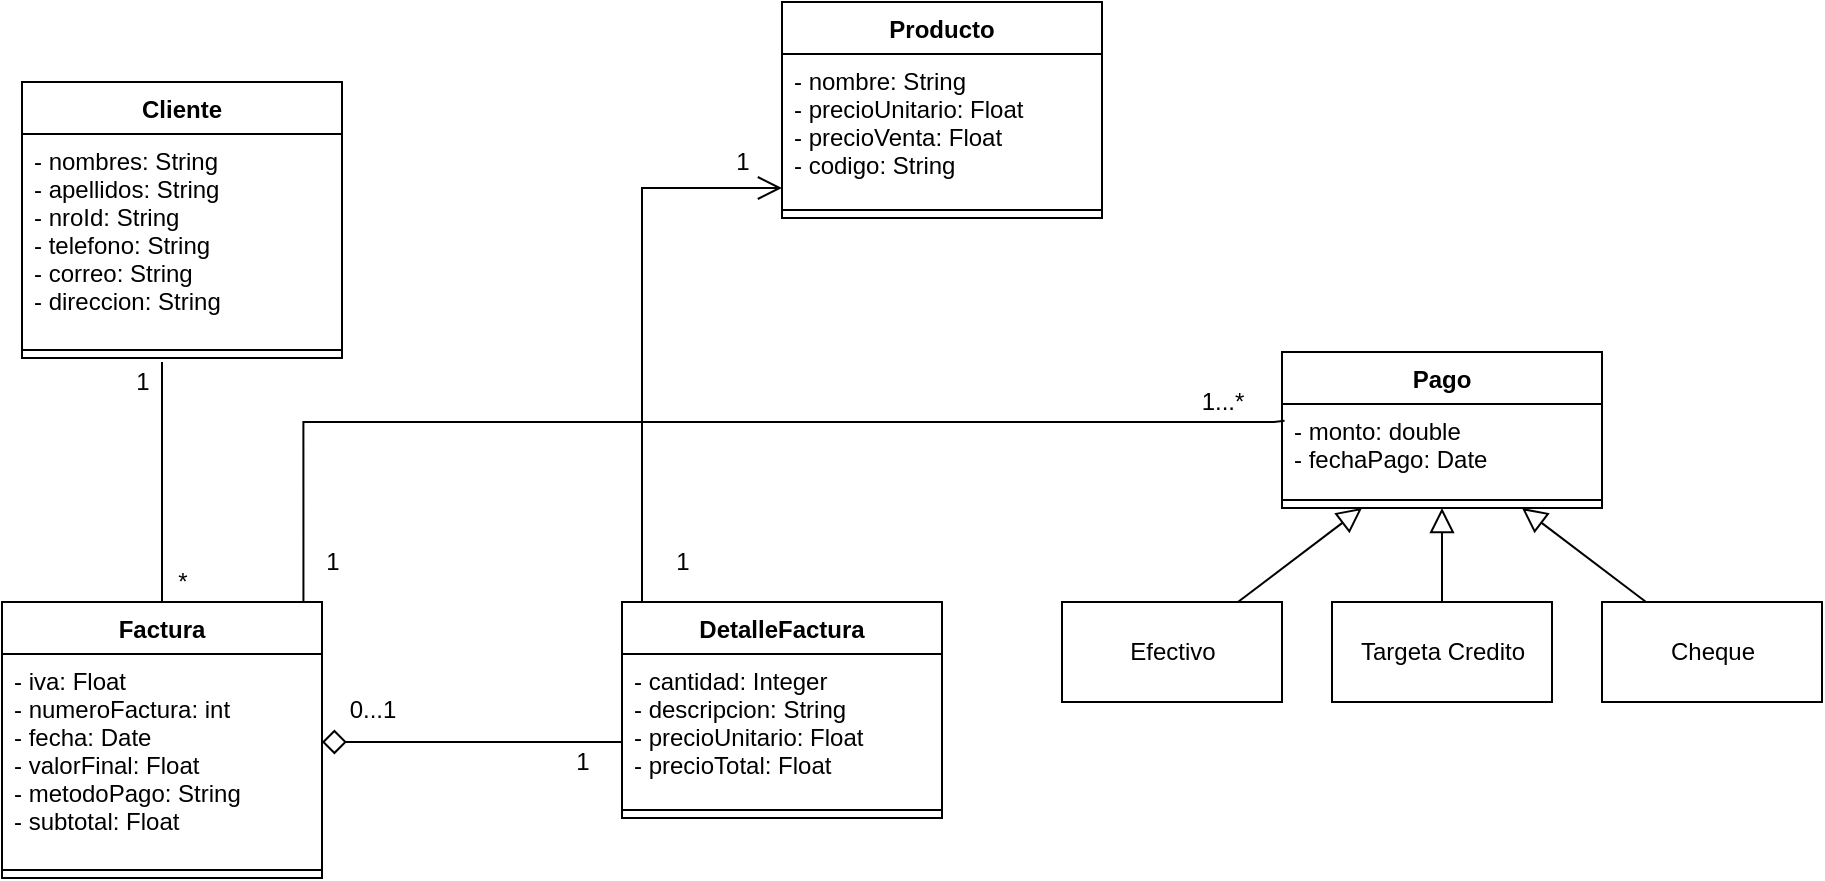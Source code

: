<mxfile version="20.6.0" type="device"><diagram id="8Jd_ygzqPUCqfQnfZw4R" name="Página-1"><mxGraphModel dx="1157" dy="600" grid="1" gridSize="10" guides="1" tooltips="1" connect="1" arrows="1" fold="1" page="1" pageScale="1" pageWidth="1169" pageHeight="1654" math="0" shadow="0"><root><mxCell id="0"/><mxCell id="1" parent="0"/><mxCell id="ZbZc4SxfUEN5MZzJ9_MM-1" value="Cliente" style="swimlane;fontStyle=1;align=center;verticalAlign=top;childLayout=stackLayout;horizontal=1;startSize=26;horizontalStack=0;resizeParent=1;resizeParentMax=0;resizeLast=0;collapsible=1;marginBottom=0;" vertex="1" parent="1"><mxGeometry x="90" y="60" width="160" height="138" as="geometry"/></mxCell><mxCell id="ZbZc4SxfUEN5MZzJ9_MM-2" value="- nombres: String&#10;- apellidos: String&#10;- nroId: String&#10;- telefono: String&#10;- correo: String&#10;- direccion: String" style="text;strokeColor=none;fillColor=none;align=left;verticalAlign=top;spacingLeft=4;spacingRight=4;overflow=hidden;rotatable=0;points=[[0,0.5],[1,0.5]];portConstraint=eastwest;" vertex="1" parent="ZbZc4SxfUEN5MZzJ9_MM-1"><mxGeometry y="26" width="160" height="104" as="geometry"/></mxCell><mxCell id="ZbZc4SxfUEN5MZzJ9_MM-3" value="" style="line;strokeWidth=1;fillColor=none;align=left;verticalAlign=middle;spacingTop=-1;spacingLeft=3;spacingRight=3;rotatable=0;labelPosition=right;points=[];portConstraint=eastwest;strokeColor=inherit;" vertex="1" parent="ZbZc4SxfUEN5MZzJ9_MM-1"><mxGeometry y="130" width="160" height="8" as="geometry"/></mxCell><mxCell id="ZbZc4SxfUEN5MZzJ9_MM-5" value="Producto" style="swimlane;fontStyle=1;align=center;verticalAlign=top;childLayout=stackLayout;horizontal=1;startSize=26;horizontalStack=0;resizeParent=1;resizeParentMax=0;resizeLast=0;collapsible=1;marginBottom=0;" vertex="1" parent="1"><mxGeometry x="470" y="20" width="160" height="108" as="geometry"/></mxCell><mxCell id="ZbZc4SxfUEN5MZzJ9_MM-6" value="- nombre: String&#10;- precioUnitario: Float&#10;- precioVenta: Float&#10;- codigo: String" style="text;strokeColor=none;fillColor=none;align=left;verticalAlign=top;spacingLeft=4;spacingRight=4;overflow=hidden;rotatable=0;points=[[0,0.5],[1,0.5]];portConstraint=eastwest;" vertex="1" parent="ZbZc4SxfUEN5MZzJ9_MM-5"><mxGeometry y="26" width="160" height="74" as="geometry"/></mxCell><mxCell id="ZbZc4SxfUEN5MZzJ9_MM-7" value="" style="line;strokeWidth=1;fillColor=none;align=left;verticalAlign=middle;spacingTop=-1;spacingLeft=3;spacingRight=3;rotatable=0;labelPosition=right;points=[];portConstraint=eastwest;strokeColor=inherit;" vertex="1" parent="ZbZc4SxfUEN5MZzJ9_MM-5"><mxGeometry y="100" width="160" height="8" as="geometry"/></mxCell><mxCell id="ZbZc4SxfUEN5MZzJ9_MM-17" style="edgeStyle=orthogonalEdgeStyle;rounded=0;orthogonalLoop=1;jettySize=auto;html=1;endArrow=none;endFill=0;" edge="1" parent="1" source="ZbZc4SxfUEN5MZzJ9_MM-8"><mxGeometry relative="1" as="geometry"><mxPoint x="160" y="200" as="targetPoint"/><Array as="points"><mxPoint x="160" y="210"/><mxPoint x="160" y="210"/></Array></mxGeometry></mxCell><mxCell id="ZbZc4SxfUEN5MZzJ9_MM-8" value="Factura" style="swimlane;fontStyle=1;align=center;verticalAlign=top;childLayout=stackLayout;horizontal=1;startSize=26;horizontalStack=0;resizeParent=1;resizeParentMax=0;resizeLast=0;collapsible=1;marginBottom=0;" vertex="1" parent="1"><mxGeometry x="80" y="320" width="160" height="138" as="geometry"/></mxCell><mxCell id="ZbZc4SxfUEN5MZzJ9_MM-9" value="- iva: Float&#10;- numeroFactura: int&#10;- fecha: Date&#10;- valorFinal: Float&#10;- metodoPago: String&#10;- subtotal: Float" style="text;strokeColor=none;fillColor=none;align=left;verticalAlign=top;spacingLeft=4;spacingRight=4;overflow=hidden;rotatable=0;points=[[0,0.5],[1,0.5]];portConstraint=eastwest;" vertex="1" parent="ZbZc4SxfUEN5MZzJ9_MM-8"><mxGeometry y="26" width="160" height="104" as="geometry"/></mxCell><mxCell id="ZbZc4SxfUEN5MZzJ9_MM-10" value="" style="line;strokeWidth=1;fillColor=none;align=left;verticalAlign=middle;spacingTop=-1;spacingLeft=3;spacingRight=3;rotatable=0;labelPosition=right;points=[];portConstraint=eastwest;strokeColor=inherit;" vertex="1" parent="ZbZc4SxfUEN5MZzJ9_MM-8"><mxGeometry y="130" width="160" height="8" as="geometry"/></mxCell><mxCell id="ZbZc4SxfUEN5MZzJ9_MM-23" style="edgeStyle=orthogonalEdgeStyle;rounded=0;orthogonalLoop=1;jettySize=auto;html=1;startArrow=none;startFill=0;endArrow=open;endFill=0;startSize=10;endSize=10;" edge="1" parent="1" source="ZbZc4SxfUEN5MZzJ9_MM-11" target="ZbZc4SxfUEN5MZzJ9_MM-6"><mxGeometry relative="1" as="geometry"><Array as="points"><mxPoint x="400" y="113"/></Array></mxGeometry></mxCell><mxCell id="ZbZc4SxfUEN5MZzJ9_MM-11" value="DetalleFactura" style="swimlane;fontStyle=1;align=center;verticalAlign=top;childLayout=stackLayout;horizontal=1;startSize=26;horizontalStack=0;resizeParent=1;resizeParentMax=0;resizeLast=0;collapsible=1;marginBottom=0;" vertex="1" parent="1"><mxGeometry x="390" y="320" width="160" height="108" as="geometry"/></mxCell><mxCell id="ZbZc4SxfUEN5MZzJ9_MM-12" value="- cantidad: Integer&#10;- descripcion: String&#10;- precioUnitario: Float&#10;- precioTotal: Float" style="text;strokeColor=none;fillColor=none;align=left;verticalAlign=top;spacingLeft=4;spacingRight=4;overflow=hidden;rotatable=0;points=[[0,0.5],[1,0.5]];portConstraint=eastwest;" vertex="1" parent="ZbZc4SxfUEN5MZzJ9_MM-11"><mxGeometry y="26" width="160" height="74" as="geometry"/></mxCell><mxCell id="ZbZc4SxfUEN5MZzJ9_MM-13" value="" style="line;strokeWidth=1;fillColor=none;align=left;verticalAlign=middle;spacingTop=-1;spacingLeft=3;spacingRight=3;rotatable=0;labelPosition=right;points=[];portConstraint=eastwest;strokeColor=inherit;" vertex="1" parent="ZbZc4SxfUEN5MZzJ9_MM-11"><mxGeometry y="100" width="160" height="8" as="geometry"/></mxCell><mxCell id="ZbZc4SxfUEN5MZzJ9_MM-14" value="Pago" style="swimlane;fontStyle=1;align=center;verticalAlign=top;childLayout=stackLayout;horizontal=1;startSize=26;horizontalStack=0;resizeParent=1;resizeParentMax=0;resizeLast=0;collapsible=1;marginBottom=0;" vertex="1" parent="1"><mxGeometry x="720" y="195" width="160" height="78" as="geometry"/></mxCell><mxCell id="ZbZc4SxfUEN5MZzJ9_MM-15" value="- monto: double&#10;- fechaPago: Date" style="text;strokeColor=none;fillColor=none;align=left;verticalAlign=top;spacingLeft=4;spacingRight=4;overflow=hidden;rotatable=0;points=[[0,0.5],[1,0.5]];portConstraint=eastwest;" vertex="1" parent="ZbZc4SxfUEN5MZzJ9_MM-14"><mxGeometry y="26" width="160" height="44" as="geometry"/></mxCell><mxCell id="ZbZc4SxfUEN5MZzJ9_MM-16" value="" style="line;strokeWidth=1;fillColor=none;align=left;verticalAlign=middle;spacingTop=-1;spacingLeft=3;spacingRight=3;rotatable=0;labelPosition=right;points=[];portConstraint=eastwest;strokeColor=inherit;" vertex="1" parent="ZbZc4SxfUEN5MZzJ9_MM-14"><mxGeometry y="70" width="160" height="8" as="geometry"/></mxCell><mxCell id="ZbZc4SxfUEN5MZzJ9_MM-18" value="1" style="text;html=1;align=center;verticalAlign=middle;resizable=0;points=[];autosize=1;strokeColor=none;fillColor=none;" vertex="1" parent="1"><mxGeometry x="135" y="195" width="30" height="30" as="geometry"/></mxCell><mxCell id="ZbZc4SxfUEN5MZzJ9_MM-33" style="edgeStyle=orthogonalEdgeStyle;rounded=0;orthogonalLoop=1;jettySize=auto;html=1;entryX=0.008;entryY=0.191;entryDx=0;entryDy=0;startArrow=none;startFill=0;endArrow=none;endFill=0;startSize=10;endSize=10;exitX=0.942;exitY=-0.002;exitDx=0;exitDy=0;exitPerimeter=0;entryPerimeter=0;" edge="1" parent="1" source="ZbZc4SxfUEN5MZzJ9_MM-8" target="ZbZc4SxfUEN5MZzJ9_MM-15"><mxGeometry relative="1" as="geometry"><Array as="points"><mxPoint x="231" y="230"/><mxPoint x="716" y="230"/><mxPoint x="721" y="229"/></Array></mxGeometry></mxCell><mxCell id="ZbZc4SxfUEN5MZzJ9_MM-19" value="*" style="text;html=1;align=center;verticalAlign=middle;resizable=0;points=[];autosize=1;strokeColor=none;fillColor=none;" vertex="1" parent="1"><mxGeometry x="155" y="295" width="30" height="30" as="geometry"/></mxCell><mxCell id="ZbZc4SxfUEN5MZzJ9_MM-20" style="edgeStyle=orthogonalEdgeStyle;rounded=0;orthogonalLoop=1;jettySize=auto;html=1;endArrow=diamond;endFill=0;startArrow=none;startFill=0;startSize=10;endSize=10;" edge="1" parent="1" source="ZbZc4SxfUEN5MZzJ9_MM-12" target="ZbZc4SxfUEN5MZzJ9_MM-8"><mxGeometry relative="1" as="geometry"><Array as="points"><mxPoint x="350" y="390"/><mxPoint x="350" y="390"/></Array></mxGeometry></mxCell><mxCell id="ZbZc4SxfUEN5MZzJ9_MM-21" value="0...1" style="text;html=1;align=center;verticalAlign=middle;resizable=0;points=[];autosize=1;strokeColor=none;fillColor=none;" vertex="1" parent="1"><mxGeometry x="240" y="359" width="50" height="30" as="geometry"/></mxCell><mxCell id="ZbZc4SxfUEN5MZzJ9_MM-22" value="1" style="text;html=1;align=center;verticalAlign=middle;resizable=0;points=[];autosize=1;strokeColor=none;fillColor=none;" vertex="1" parent="1"><mxGeometry x="355" y="385" width="30" height="30" as="geometry"/></mxCell><mxCell id="ZbZc4SxfUEN5MZzJ9_MM-24" value="1" style="text;html=1;align=center;verticalAlign=middle;resizable=0;points=[];autosize=1;strokeColor=none;fillColor=none;" vertex="1" parent="1"><mxGeometry x="435" y="85" width="30" height="30" as="geometry"/></mxCell><mxCell id="ZbZc4SxfUEN5MZzJ9_MM-26" value="1" style="text;html=1;align=center;verticalAlign=middle;resizable=0;points=[];autosize=1;strokeColor=none;fillColor=none;" vertex="1" parent="1"><mxGeometry x="405" y="285" width="30" height="30" as="geometry"/></mxCell><mxCell id="ZbZc4SxfUEN5MZzJ9_MM-30" style="rounded=0;orthogonalLoop=1;jettySize=auto;html=1;startArrow=none;startFill=0;endArrow=block;endFill=0;startSize=10;endSize=10;entryX=0.25;entryY=1;entryDx=0;entryDy=0;" edge="1" parent="1" source="ZbZc4SxfUEN5MZzJ9_MM-27" target="ZbZc4SxfUEN5MZzJ9_MM-14"><mxGeometry relative="1" as="geometry"><mxPoint x="770" y="270" as="targetPoint"/></mxGeometry></mxCell><mxCell id="ZbZc4SxfUEN5MZzJ9_MM-27" value="Efectivo" style="html=1;" vertex="1" parent="1"><mxGeometry x="610" y="320" width="110" height="50" as="geometry"/></mxCell><mxCell id="ZbZc4SxfUEN5MZzJ9_MM-32" style="rounded=0;orthogonalLoop=1;jettySize=auto;html=1;startArrow=none;startFill=0;endArrow=block;endFill=0;startSize=10;endSize=10;entryX=0.75;entryY=1;entryDx=0;entryDy=0;" edge="1" parent="1" source="ZbZc4SxfUEN5MZzJ9_MM-28" target="ZbZc4SxfUEN5MZzJ9_MM-14"><mxGeometry relative="1" as="geometry"><mxPoint x="840" y="280" as="targetPoint"/></mxGeometry></mxCell><mxCell id="ZbZc4SxfUEN5MZzJ9_MM-28" value="Cheque" style="html=1;" vertex="1" parent="1"><mxGeometry x="880" y="320" width="110" height="50" as="geometry"/></mxCell><mxCell id="ZbZc4SxfUEN5MZzJ9_MM-31" value="" style="edgeStyle=orthogonalEdgeStyle;rounded=0;orthogonalLoop=1;jettySize=auto;html=1;startArrow=none;startFill=0;endArrow=block;endFill=0;startSize=10;endSize=10;entryX=0.5;entryY=1;entryDx=0;entryDy=0;" edge="1" parent="1" source="ZbZc4SxfUEN5MZzJ9_MM-29" target="ZbZc4SxfUEN5MZzJ9_MM-14"><mxGeometry relative="1" as="geometry"/></mxCell><mxCell id="ZbZc4SxfUEN5MZzJ9_MM-29" value="Targeta Credito" style="html=1;" vertex="1" parent="1"><mxGeometry x="745" y="320" width="110" height="50" as="geometry"/></mxCell><mxCell id="ZbZc4SxfUEN5MZzJ9_MM-34" value="1...*" style="text;html=1;align=center;verticalAlign=middle;resizable=0;points=[];autosize=1;strokeColor=none;fillColor=none;" vertex="1" parent="1"><mxGeometry x="670" y="205" width="40" height="30" as="geometry"/></mxCell><mxCell id="ZbZc4SxfUEN5MZzJ9_MM-35" value="1" style="text;html=1;align=center;verticalAlign=middle;resizable=0;points=[];autosize=1;strokeColor=none;fillColor=none;" vertex="1" parent="1"><mxGeometry x="230" y="285" width="30" height="30" as="geometry"/></mxCell></root></mxGraphModel></diagram></mxfile>